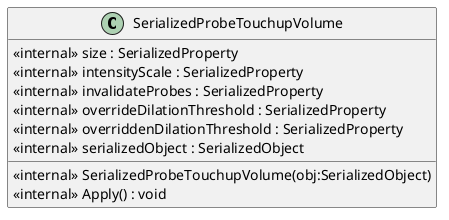 @startuml
class SerializedProbeTouchupVolume {
    <<internal>> size : SerializedProperty
    <<internal>> intensityScale : SerializedProperty
    <<internal>> invalidateProbes : SerializedProperty
    <<internal>> overrideDilationThreshold : SerializedProperty
    <<internal>> overriddenDilationThreshold : SerializedProperty
    <<internal>> serializedObject : SerializedObject
    <<internal>> SerializedProbeTouchupVolume(obj:SerializedObject)
    <<internal>> Apply() : void
}
@enduml
